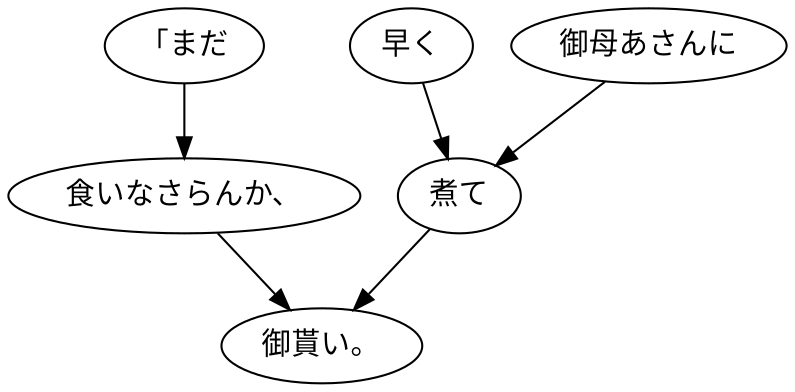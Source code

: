 digraph graph2987 {
	node0 [label="「まだ"];
	node1 [label="食いなさらんか、"];
	node2 [label="早く"];
	node3 [label="御母あさんに"];
	node4 [label="煮て"];
	node5 [label="御貰い。"];
	node0 -> node1;
	node1 -> node5;
	node2 -> node4;
	node3 -> node4;
	node4 -> node5;
}
